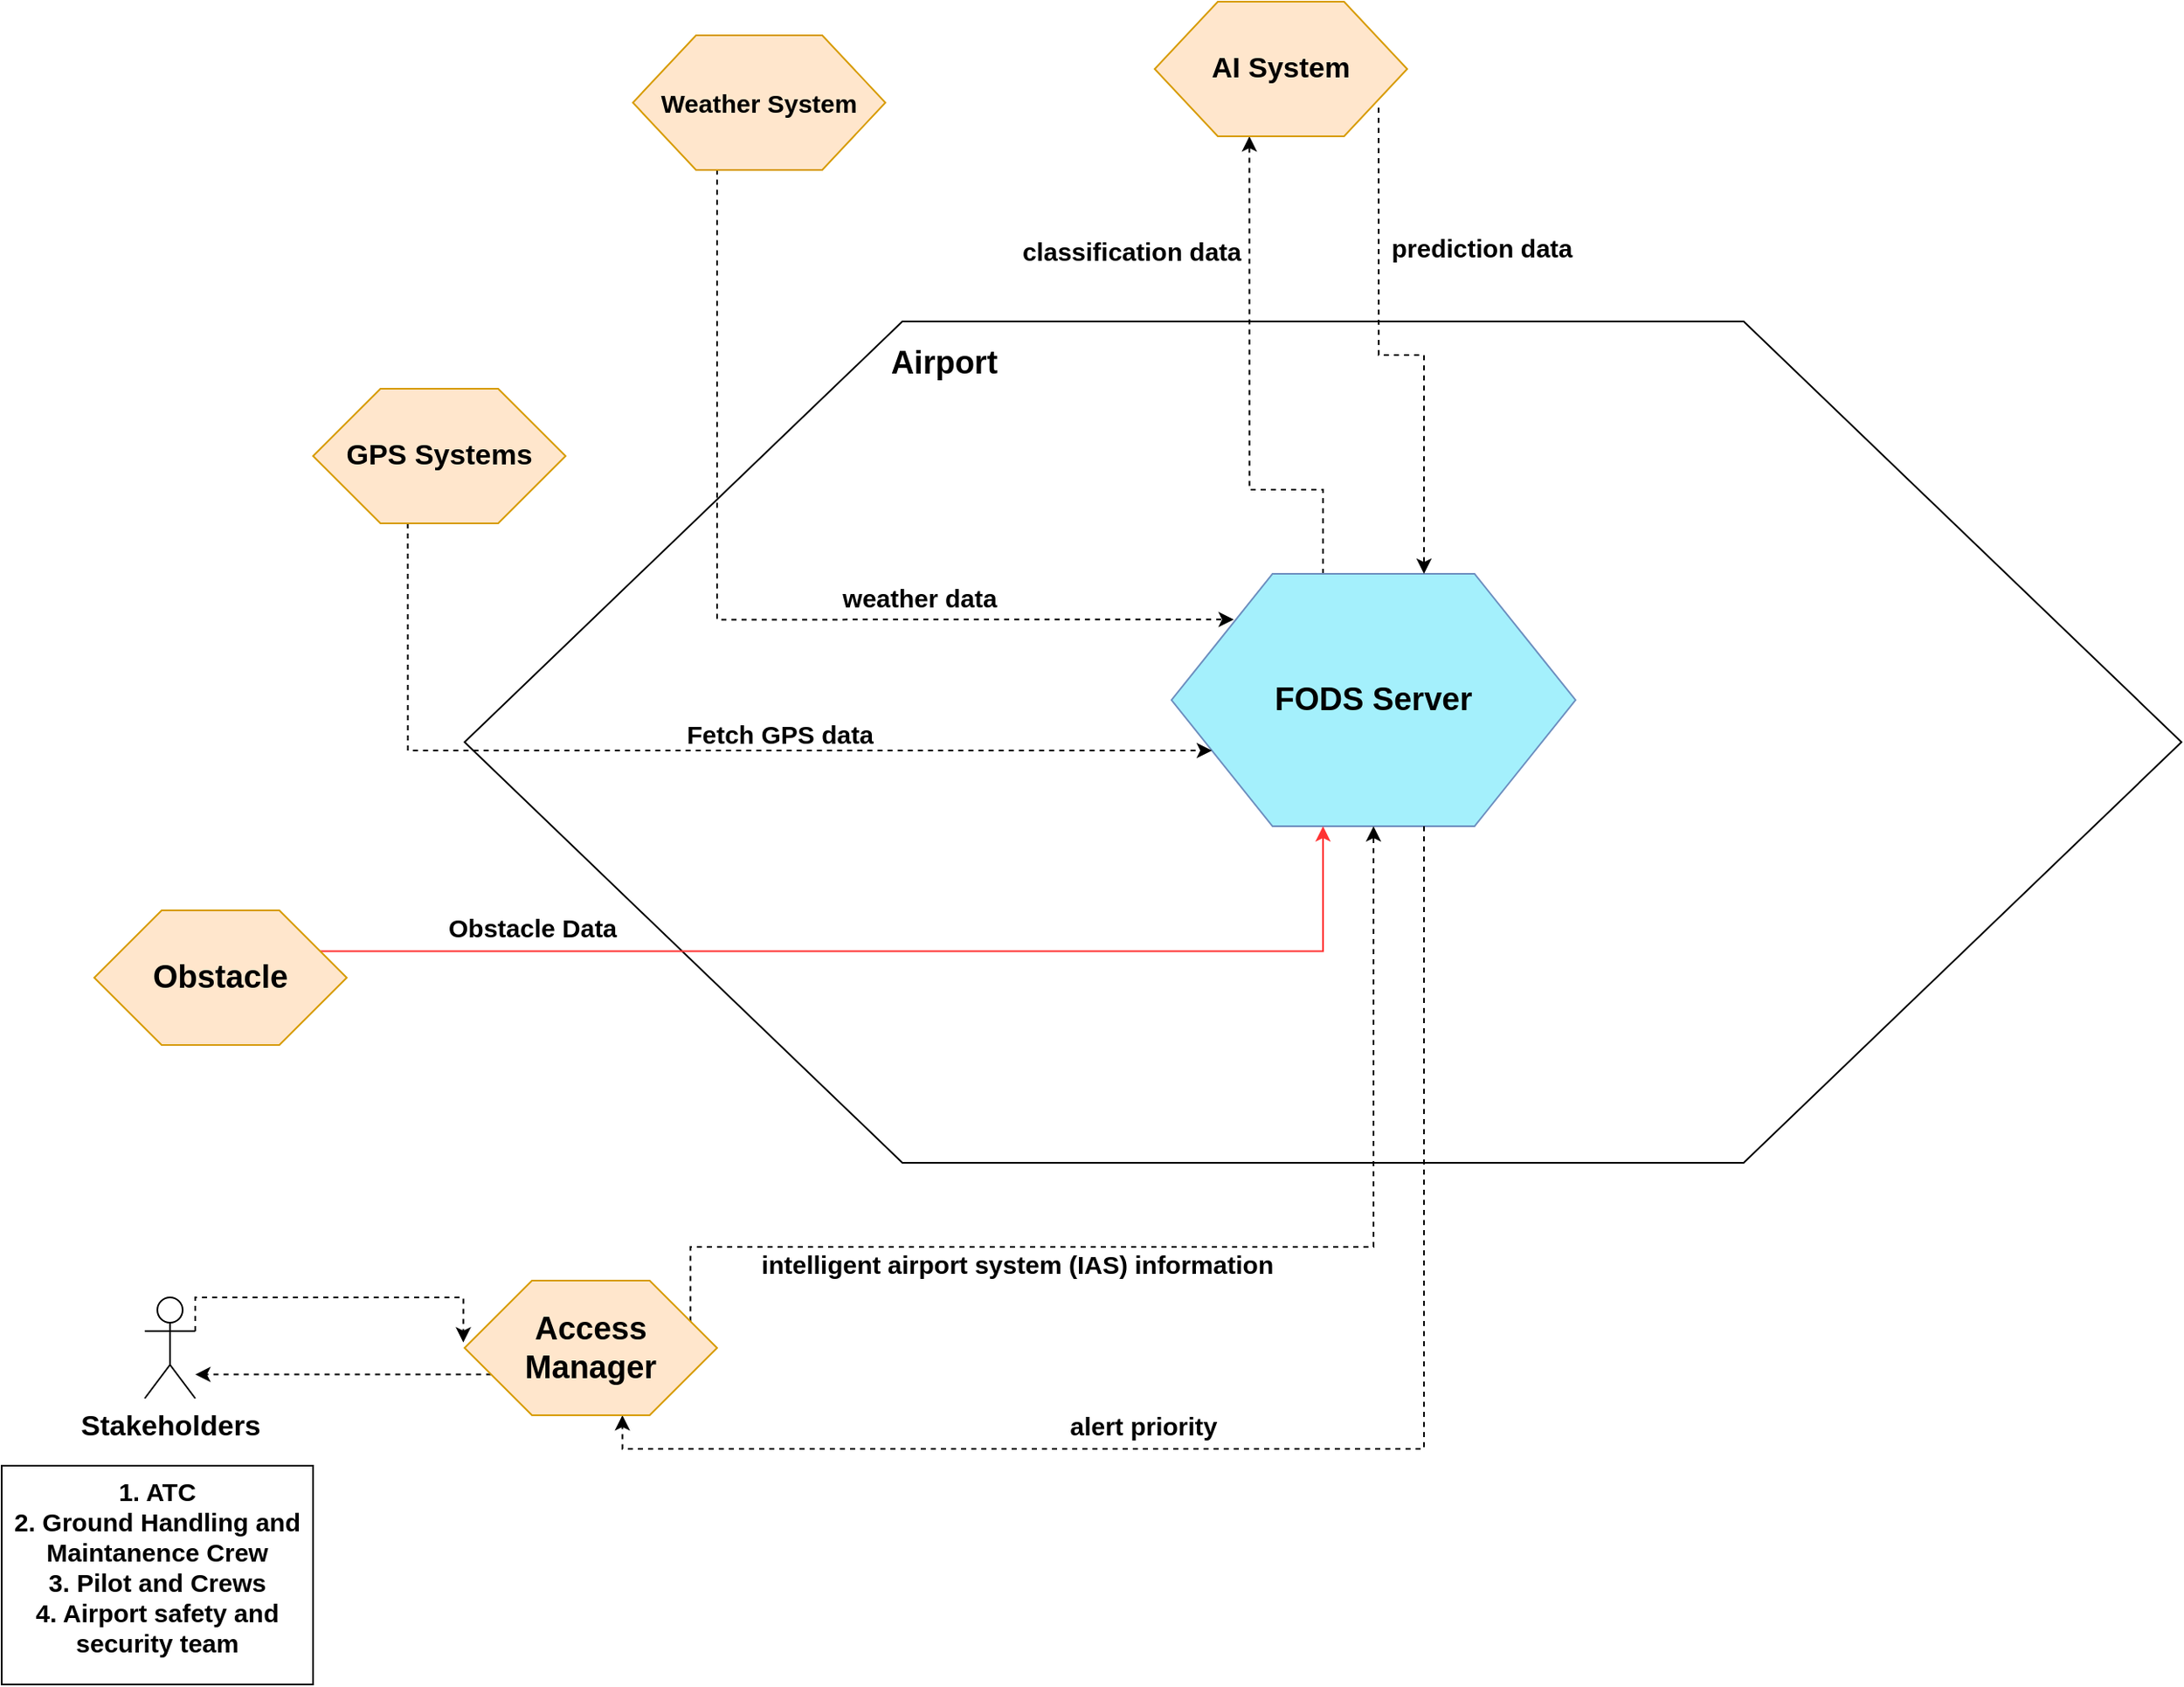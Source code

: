 <mxfile version="24.5.5" type="github">
  <diagram name="Page-1" id="AENinbRROP7iKex5AKBJ">
    <mxGraphModel dx="2465" dy="1903" grid="1" gridSize="10" guides="1" tooltips="1" connect="1" arrows="1" fold="1" page="1" pageScale="1" pageWidth="850" pageHeight="1100" math="0" shadow="0">
      <root>
        <mxCell id="0" />
        <mxCell id="1" parent="0" />
        <mxCell id="QOHhrt48j-SgZ0ktc5qU-1" value="" style="shape=hexagon;perimeter=hexagonPerimeter2;whiteSpace=wrap;html=1;size=0.255;fillColor=#FFFFFF;fontColor=#000000;strokeColor=#000000;" vertex="1" parent="1">
          <mxGeometry x="-100" y="110" width="1020" height="500" as="geometry" />
        </mxCell>
        <mxCell id="QOHhrt48j-SgZ0ktc5qU-4" style="edgeStyle=orthogonalEdgeStyle;rounded=0;orthogonalLoop=1;jettySize=auto;html=1;exitX=0.375;exitY=0;exitDx=0;exitDy=0;entryX=0.375;entryY=1;entryDx=0;entryDy=0;dashed=1;" edge="1" parent="1" source="QOHhrt48j-SgZ0ktc5qU-6" target="QOHhrt48j-SgZ0ktc5qU-24">
          <mxGeometry relative="1" as="geometry">
            <Array as="points">
              <mxPoint x="410" y="210" />
              <mxPoint x="366" y="210" />
            </Array>
          </mxGeometry>
        </mxCell>
        <mxCell id="QOHhrt48j-SgZ0ktc5qU-5" value="classification data" style="edgeLabel;html=1;align=center;verticalAlign=middle;resizable=0;points=[];fontStyle=1;fontSize=15;" vertex="1" connectable="0" parent="QOHhrt48j-SgZ0ktc5qU-4">
          <mxGeometry x="0.546" y="-2" relative="1" as="geometry">
            <mxPoint x="-73" y="-1" as="offset" />
          </mxGeometry>
        </mxCell>
        <mxCell id="QOHhrt48j-SgZ0ktc5qU-6" value="FODS Server" style="shape=hexagon;perimeter=hexagonPerimeter2;whiteSpace=wrap;html=1;size=0.25;fillColor=#A4F0FC;strokeColor=#6c8ebf;fontColor=#000000;fontStyle=1;fontSize=19;" vertex="1" parent="1">
          <mxGeometry x="320" y="260" width="240" height="150" as="geometry" />
        </mxCell>
        <mxCell id="QOHhrt48j-SgZ0ktc5qU-7" value="Airport" style="text;html=1;align=center;verticalAlign=middle;whiteSpace=wrap;rounded=0;fontColor=#000000;fontStyle=1;fontSize=19;" vertex="1" parent="1">
          <mxGeometry x="70" y="120" width="230" height="30" as="geometry" />
        </mxCell>
        <mxCell id="QOHhrt48j-SgZ0ktc5qU-9" style="edgeStyle=orthogonalEdgeStyle;rounded=0;orthogonalLoop=1;jettySize=auto;html=1;entryX=0.625;entryY=1;entryDx=0;entryDy=0;dashed=1;exitX=0.625;exitY=1;exitDx=0;exitDy=0;" edge="1" parent="1" source="QOHhrt48j-SgZ0ktc5qU-6" target="QOHhrt48j-SgZ0ktc5qU-21">
          <mxGeometry relative="1" as="geometry">
            <mxPoint x="565" y="510" as="sourcePoint" />
          </mxGeometry>
        </mxCell>
        <mxCell id="QOHhrt48j-SgZ0ktc5qU-10" value="alert priority" style="edgeLabel;html=1;align=center;verticalAlign=middle;resizable=0;points=[];fontStyle=1;fontSize=15;" vertex="1" connectable="0" parent="QOHhrt48j-SgZ0ktc5qU-9">
          <mxGeometry x="0.14" y="3" relative="1" as="geometry">
            <mxPoint x="-44" y="-17" as="offset" />
          </mxGeometry>
        </mxCell>
        <mxCell id="QOHhrt48j-SgZ0ktc5qU-12" style="edgeStyle=orthogonalEdgeStyle;rounded=0;orthogonalLoop=1;jettySize=auto;html=1;exitX=0.375;exitY=1;exitDx=0;exitDy=0;entryX=0;entryY=0.75;entryDx=0;entryDy=0;strokeColor=#000000;dashed=1;fontColor=#000000;" edge="1" parent="1" source="QOHhrt48j-SgZ0ktc5qU-14" target="QOHhrt48j-SgZ0ktc5qU-6">
          <mxGeometry relative="1" as="geometry">
            <Array as="points">
              <mxPoint x="-134" y="365" />
            </Array>
            <mxPoint x="146.25" y="380" as="targetPoint" />
          </mxGeometry>
        </mxCell>
        <mxCell id="QOHhrt48j-SgZ0ktc5qU-13" value="Fetch GPS&lt;span style=&quot;background-color: initial; font-size: 15px;&quot;&gt;&amp;nbsp;data&lt;/span&gt;" style="edgeLabel;html=1;align=center;verticalAlign=middle;resizable=0;points=[];labelBackgroundColor=none;fontColor=#000000;fontStyle=1;fontSize=15;" vertex="1" connectable="0" parent="QOHhrt48j-SgZ0ktc5qU-12">
          <mxGeometry x="-0.11" y="2" relative="1" as="geometry">
            <mxPoint x="83" y="-8" as="offset" />
          </mxGeometry>
        </mxCell>
        <mxCell id="QOHhrt48j-SgZ0ktc5qU-14" value="&lt;font style=&quot;font-size: 17px;&quot;&gt;GPS Systems&lt;/font&gt;" style="shape=hexagon;perimeter=hexagonPerimeter2;whiteSpace=wrap;html=1;size=0.267;fillColor=#ffe6cc;strokeColor=#d79b00;fontColor=#000000;fontStyle=1" vertex="1" parent="1">
          <mxGeometry x="-190" y="150" width="150" height="80" as="geometry" />
        </mxCell>
        <mxCell id="QOHhrt48j-SgZ0ktc5qU-15" style="edgeStyle=orthogonalEdgeStyle;rounded=0;orthogonalLoop=1;jettySize=auto;html=1;dashed=1;exitX=0.375;exitY=1;exitDx=0;exitDy=0;entryX=0.154;entryY=0.181;entryDx=0;entryDy=0;entryPerimeter=0;fontColor=#000000;" edge="1" parent="1" source="QOHhrt48j-SgZ0ktc5qU-17" target="QOHhrt48j-SgZ0ktc5qU-6">
          <mxGeometry relative="1" as="geometry">
            <mxPoint x="20" y="100" as="sourcePoint" />
            <Array as="points">
              <mxPoint x="50" y="20" />
              <mxPoint x="50" y="287" />
            </Array>
          </mxGeometry>
        </mxCell>
        <mxCell id="QOHhrt48j-SgZ0ktc5qU-16" value="weather data" style="edgeLabel;html=1;align=center;verticalAlign=middle;resizable=0;points=[];fontColor=#000000;fontStyle=1;fontSize=15;" vertex="1" connectable="0" parent="QOHhrt48j-SgZ0ktc5qU-15">
          <mxGeometry x="0.092" relative="1" as="geometry">
            <mxPoint x="76" y="-13" as="offset" />
          </mxGeometry>
        </mxCell>
        <mxCell id="QOHhrt48j-SgZ0ktc5qU-17" value="&lt;b&gt;&lt;font style=&quot;font-size: 15px;&quot;&gt;Weather System&lt;/font&gt;&lt;/b&gt;" style="shape=hexagon;perimeter=hexagonPerimeter2;whiteSpace=wrap;html=1;size=0.25;fillColor=#ffe6cc;strokeColor=#d79b00;fontColor=#000000;" vertex="1" parent="1">
          <mxGeometry y="-60" width="150" height="80" as="geometry" />
        </mxCell>
        <mxCell id="QOHhrt48j-SgZ0ktc5qU-18" style="edgeStyle=orthogonalEdgeStyle;rounded=0;orthogonalLoop=1;jettySize=auto;html=1;exitX=1;exitY=0.25;exitDx=0;exitDy=0;entryX=0.5;entryY=1;entryDx=0;entryDy=0;dashed=1;" edge="1" parent="1" source="QOHhrt48j-SgZ0ktc5qU-21" target="QOHhrt48j-SgZ0ktc5qU-6">
          <mxGeometry relative="1" as="geometry">
            <Array as="points">
              <mxPoint x="34" y="660" />
              <mxPoint x="440" y="660" />
            </Array>
          </mxGeometry>
        </mxCell>
        <mxCell id="QOHhrt48j-SgZ0ktc5qU-19" value="&lt;span style=&quot;color: rgb(0, 0, 0); font-family: Helvetica; font-size: 15px; font-style: normal; font-variant-ligatures: normal; font-variant-caps: normal; letter-spacing: normal; orphans: 2; text-align: center; text-indent: 0px; text-transform: none; widows: 2; word-spacing: 0px; -webkit-text-stroke-width: 0px; white-space: nowrap; background-color: rgb(255, 255, 255); text-decoration-thickness: initial; text-decoration-style: initial; text-decoration-color: initial; float: none; display: inline !important;&quot;&gt;intelligent airport system (IAS) information&lt;/span&gt;" style="edgeLabel;html=1;align=center;verticalAlign=middle;resizable=0;points=[];fontStyle=1;fontSize=15;" vertex="1" connectable="0" parent="QOHhrt48j-SgZ0ktc5qU-18">
          <mxGeometry x="-0.301" relative="1" as="geometry">
            <mxPoint x="-7" y="10" as="offset" />
          </mxGeometry>
        </mxCell>
        <mxCell id="QOHhrt48j-SgZ0ktc5qU-20" style="edgeStyle=orthogonalEdgeStyle;rounded=0;orthogonalLoop=1;jettySize=auto;html=1;exitX=0;exitY=0.75;exitDx=0;exitDy=0;dashed=1;" edge="1" parent="1" source="QOHhrt48j-SgZ0ktc5qU-21" target="QOHhrt48j-SgZ0ktc5qU-27">
          <mxGeometry relative="1" as="geometry">
            <Array as="points">
              <mxPoint x="-220" y="736" />
              <mxPoint x="-220" y="736" />
            </Array>
          </mxGeometry>
        </mxCell>
        <mxCell id="QOHhrt48j-SgZ0ktc5qU-21" value="Access Manager" style="shape=hexagon;perimeter=hexagonPerimeter2;whiteSpace=wrap;html=1;size=0.267;fillColor=#ffe6cc;strokeColor=#d79b00;fontColor=#000000;fontStyle=1;fontSize=19;" vertex="1" parent="1">
          <mxGeometry x="-100" y="680" width="150" height="80" as="geometry" />
        </mxCell>
        <mxCell id="QOHhrt48j-SgZ0ktc5qU-24" value="&lt;b&gt;&lt;font style=&quot;font-size: 17px;&quot;&gt;AI System&lt;/font&gt;&lt;/b&gt;" style="shape=hexagon;perimeter=hexagonPerimeter2;whiteSpace=wrap;html=1;size=0.25;fillColor=#ffe6cc;strokeColor=#d79b00;fontColor=#000000;" vertex="1" parent="1">
          <mxGeometry x="310" y="-80" width="150" height="80" as="geometry" />
        </mxCell>
        <mxCell id="QOHhrt48j-SgZ0ktc5qU-25" style="edgeStyle=orthogonalEdgeStyle;rounded=0;orthogonalLoop=1;jettySize=auto;html=1;exitX=0.887;exitY=0.788;exitDx=0;exitDy=0;entryX=0.625;entryY=0;entryDx=0;entryDy=0;dashed=1;startArrow=none;startFill=0;exitPerimeter=0;" edge="1" parent="1" source="QOHhrt48j-SgZ0ktc5qU-24" target="QOHhrt48j-SgZ0ktc5qU-6">
          <mxGeometry relative="1" as="geometry">
            <Array as="points">
              <mxPoint x="443" y="130" />
              <mxPoint x="470" y="130" />
            </Array>
          </mxGeometry>
        </mxCell>
        <mxCell id="QOHhrt48j-SgZ0ktc5qU-26" value="prediction data" style="edgeLabel;html=1;align=center;verticalAlign=middle;resizable=0;points=[];fontStyle=1;fontSize=15;" vertex="1" connectable="0" parent="QOHhrt48j-SgZ0ktc5qU-25">
          <mxGeometry x="-0.418" y="-2" relative="1" as="geometry">
            <mxPoint x="63" y="-6" as="offset" />
          </mxGeometry>
        </mxCell>
        <mxCell id="QOHhrt48j-SgZ0ktc5qU-27" value="&lt;b&gt;&lt;font style=&quot;font-size: 17px;&quot;&gt;Stakeholders&lt;/font&gt;&lt;/b&gt;" style="shape=umlActor;verticalLabelPosition=bottom;verticalAlign=top;html=1;outlineConnect=0;" vertex="1" parent="1">
          <mxGeometry x="-290" y="690" width="30" height="60" as="geometry" />
        </mxCell>
        <mxCell id="QOHhrt48j-SgZ0ktc5qU-28" style="edgeStyle=orthogonalEdgeStyle;rounded=0;orthogonalLoop=1;jettySize=auto;html=1;exitX=1;exitY=0.333;exitDx=0;exitDy=0;exitPerimeter=0;entryX=-0.005;entryY=0.459;entryDx=0;entryDy=0;entryPerimeter=0;dashed=1;" edge="1" parent="1" source="QOHhrt48j-SgZ0ktc5qU-27" target="QOHhrt48j-SgZ0ktc5qU-21">
          <mxGeometry relative="1" as="geometry">
            <Array as="points">
              <mxPoint x="-260" y="690" />
              <mxPoint x="-101" y="690" />
            </Array>
          </mxGeometry>
        </mxCell>
        <mxCell id="QOHhrt48j-SgZ0ktc5qU-33" style="edgeStyle=orthogonalEdgeStyle;rounded=0;orthogonalLoop=1;jettySize=auto;html=1;exitX=1;exitY=0.25;exitDx=0;exitDy=0;entryX=0.375;entryY=1;entryDx=0;entryDy=0;strokeColor=#FF3333;" edge="1" parent="1" source="QOHhrt48j-SgZ0ktc5qU-32" target="QOHhrt48j-SgZ0ktc5qU-6">
          <mxGeometry relative="1" as="geometry" />
        </mxCell>
        <mxCell id="QOHhrt48j-SgZ0ktc5qU-34" value="Obstacle Data" style="edgeLabel;html=1;align=center;verticalAlign=middle;resizable=0;points=[];fontStyle=1;fontSize=15;" vertex="1" connectable="0" parent="QOHhrt48j-SgZ0ktc5qU-33">
          <mxGeometry x="-0.676" y="5" relative="1" as="geometry">
            <mxPoint x="17" y="-9" as="offset" />
          </mxGeometry>
        </mxCell>
        <mxCell id="QOHhrt48j-SgZ0ktc5qU-32" value="Obstacle" style="shape=hexagon;perimeter=hexagonPerimeter2;whiteSpace=wrap;html=1;size=0.267;fillColor=#ffe6cc;strokeColor=#d79b00;fontColor=#000000;fontStyle=1;fontSize=19;" vertex="1" parent="1">
          <mxGeometry x="-320" y="460" width="150" height="80" as="geometry" />
        </mxCell>
        <mxCell id="QOHhrt48j-SgZ0ktc5qU-35" value="1. ATC&lt;div style=&quot;font-size: 15px;&quot;&gt;2.&amp;nbsp;&lt;span style=&quot;background-color: initial; font-size: 15px;&quot;&gt;Ground Handling and Maintanence Crew&lt;/span&gt;&lt;/div&gt;&lt;div style=&quot;font-size: 15px;&quot;&gt;&lt;span style=&quot;background-color: initial; font-size: 15px;&quot;&gt;3. Pilot and Crews&lt;/span&gt;&lt;/div&gt;&lt;div style=&quot;font-size: 15px;&quot;&gt;&lt;span style=&quot;background-color: initial; font-size: 15px;&quot;&gt;4. Airport safety and security team&lt;/span&gt;&lt;/div&gt;" style="whiteSpace=wrap;html=1;verticalAlign=top;fontStyle=1;fontSize=15;" vertex="1" parent="1">
          <mxGeometry x="-375" y="790" width="185" height="130" as="geometry" />
        </mxCell>
      </root>
    </mxGraphModel>
  </diagram>
</mxfile>

